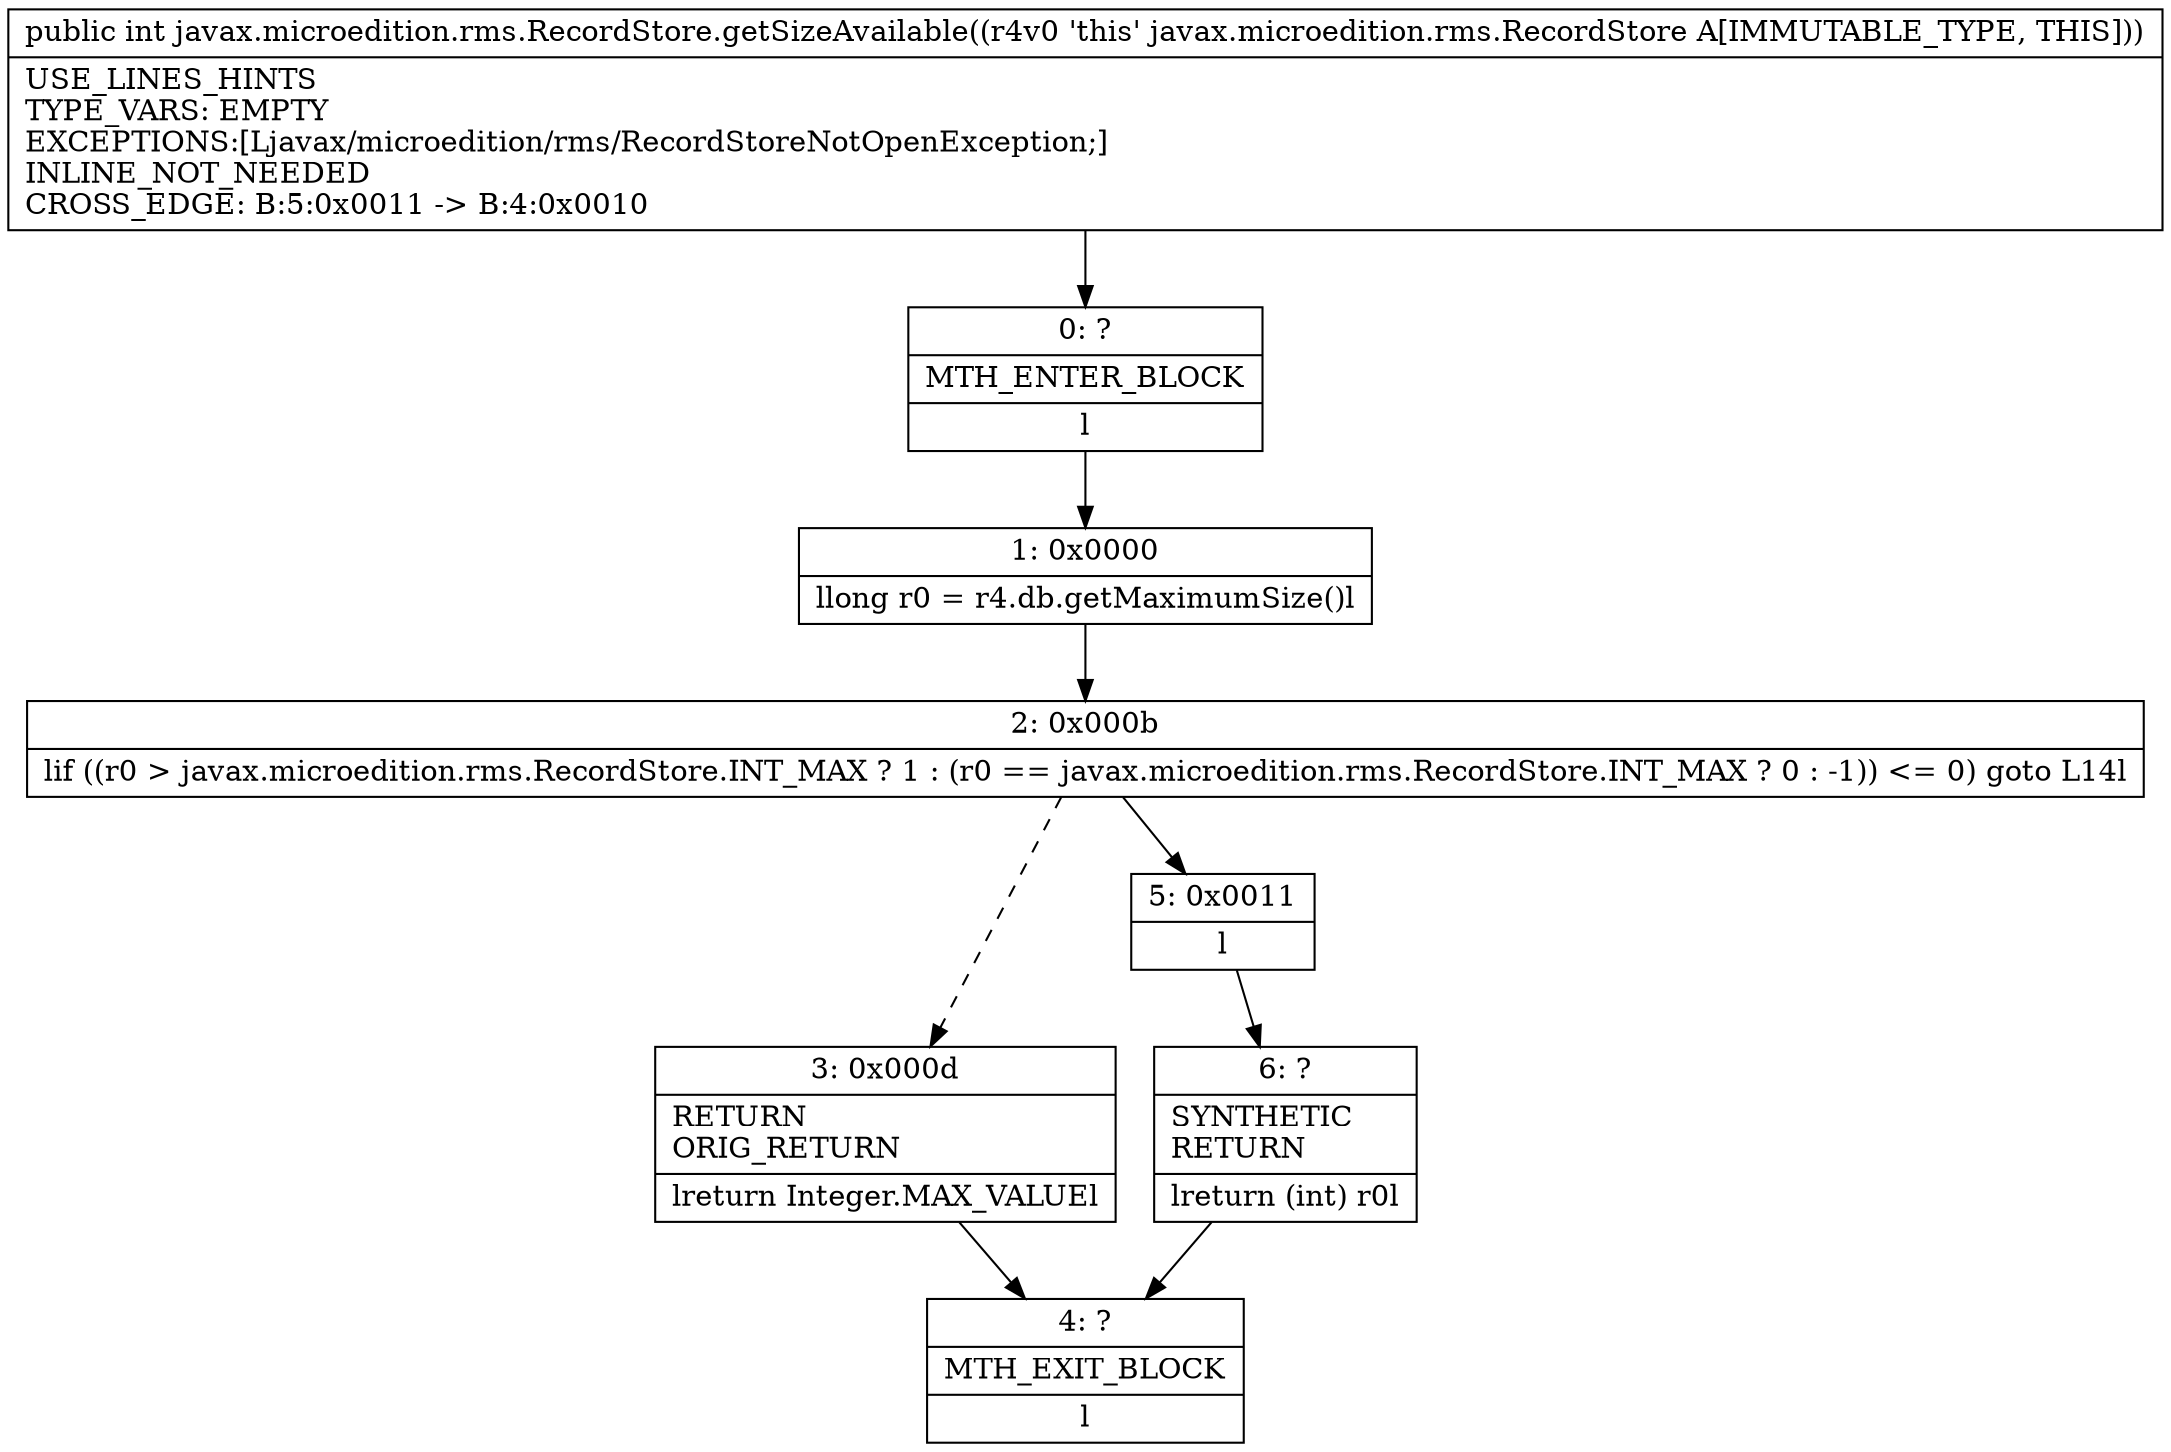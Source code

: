 digraph "CFG forjavax.microedition.rms.RecordStore.getSizeAvailable()I" {
Node_0 [shape=record,label="{0\:\ ?|MTH_ENTER_BLOCK\l|l}"];
Node_1 [shape=record,label="{1\:\ 0x0000|llong r0 = r4.db.getMaximumSize()l}"];
Node_2 [shape=record,label="{2\:\ 0x000b|lif ((r0 \> javax.microedition.rms.RecordStore.INT_MAX ? 1 : (r0 == javax.microedition.rms.RecordStore.INT_MAX ? 0 : \-1)) \<= 0) goto L14l}"];
Node_3 [shape=record,label="{3\:\ 0x000d|RETURN\lORIG_RETURN\l|lreturn Integer.MAX_VALUEl}"];
Node_4 [shape=record,label="{4\:\ ?|MTH_EXIT_BLOCK\l|l}"];
Node_5 [shape=record,label="{5\:\ 0x0011|l}"];
Node_6 [shape=record,label="{6\:\ ?|SYNTHETIC\lRETURN\l|lreturn (int) r0l}"];
MethodNode[shape=record,label="{public int javax.microedition.rms.RecordStore.getSizeAvailable((r4v0 'this' javax.microedition.rms.RecordStore A[IMMUTABLE_TYPE, THIS]))  | USE_LINES_HINTS\lTYPE_VARS: EMPTY\lEXCEPTIONS:[Ljavax\/microedition\/rms\/RecordStoreNotOpenException;]\lINLINE_NOT_NEEDED\lCROSS_EDGE: B:5:0x0011 \-\> B:4:0x0010\l}"];
MethodNode -> Node_0;
Node_0 -> Node_1;
Node_1 -> Node_2;
Node_2 -> Node_3[style=dashed];
Node_2 -> Node_5;
Node_3 -> Node_4;
Node_5 -> Node_6;
Node_6 -> Node_4;
}

